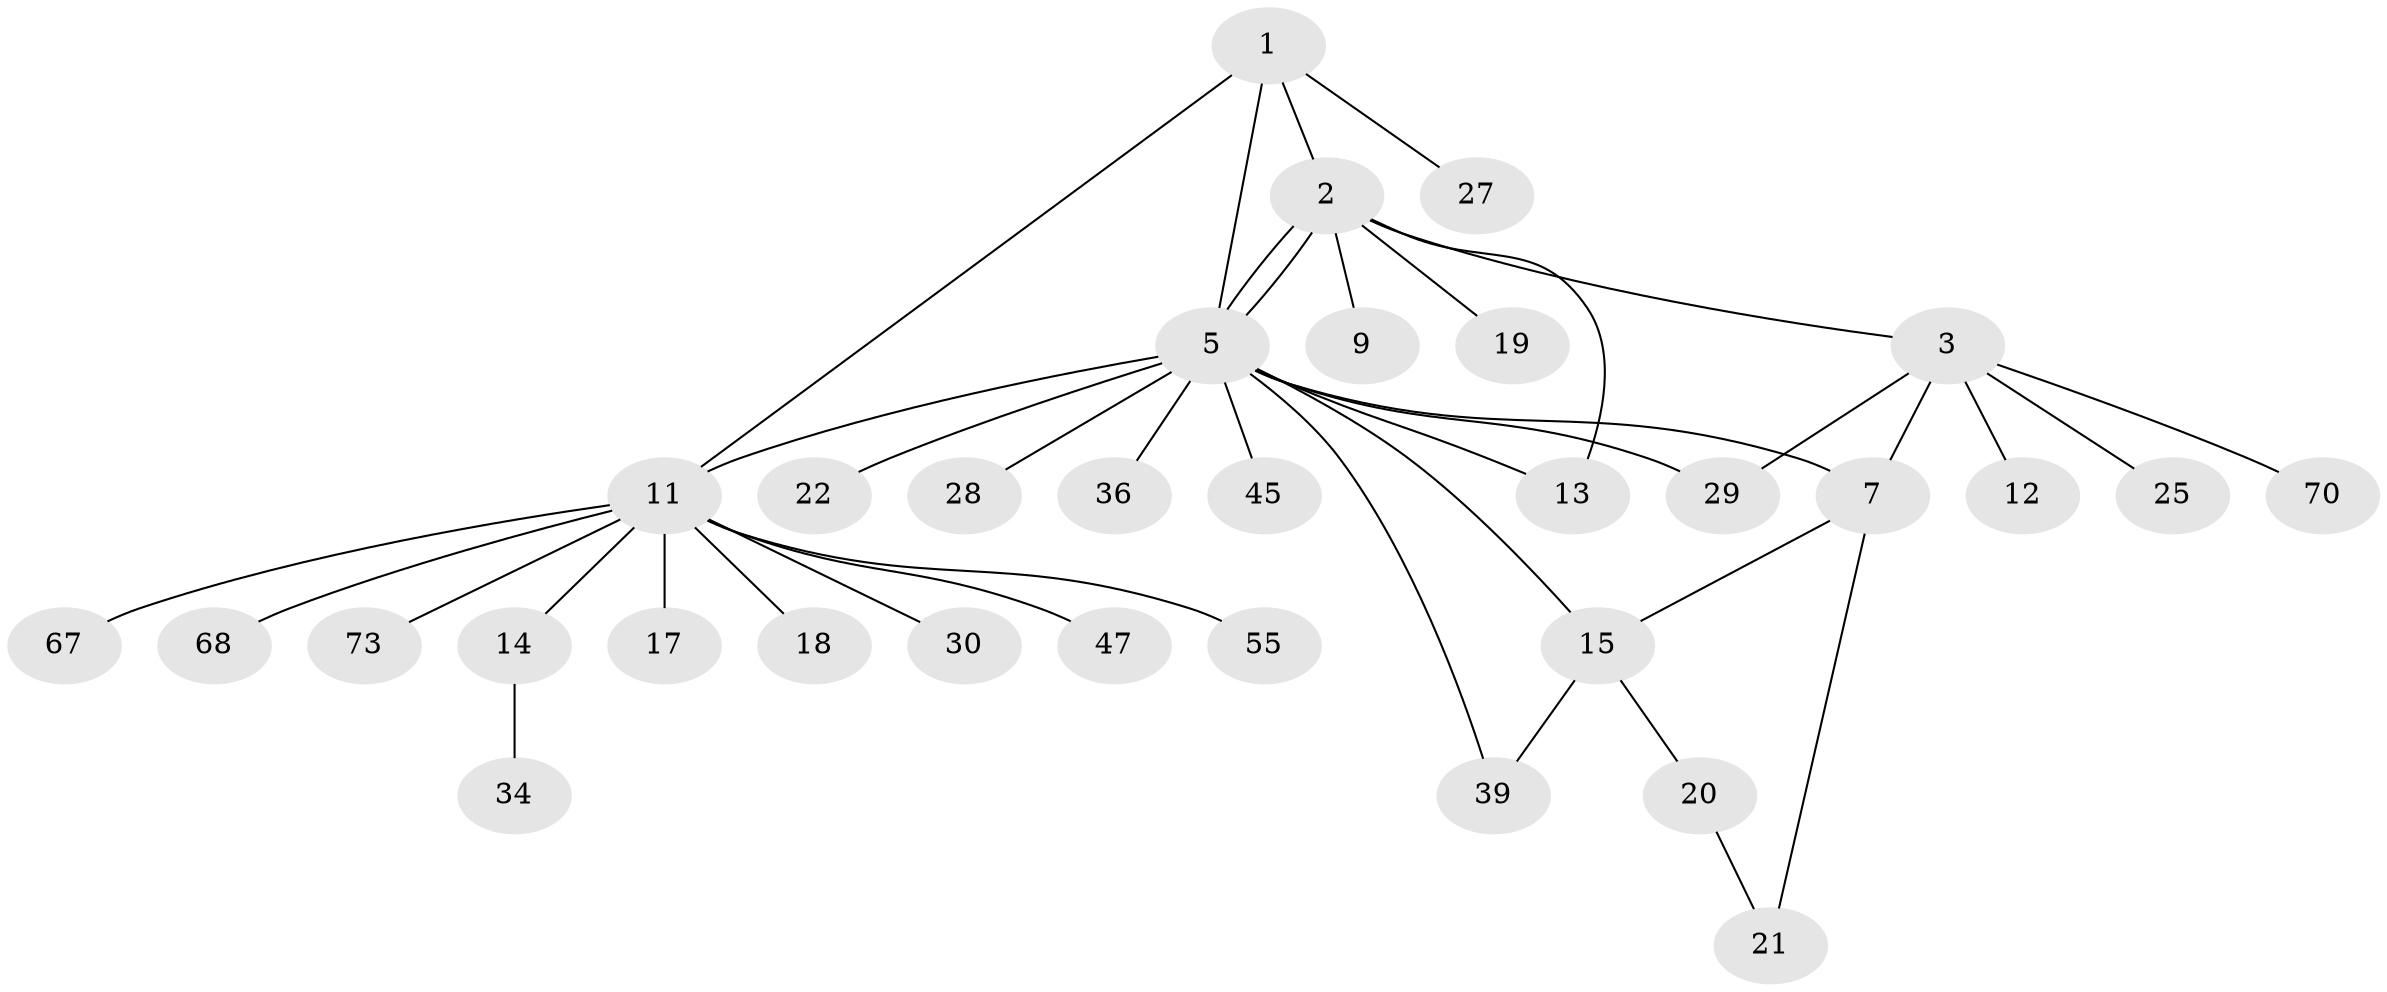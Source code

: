 // original degree distribution, {6: 0.0125, 14: 0.025, 7: 0.025, 2: 0.1625, 3: 0.1125, 4: 0.0625, 1: 0.575, 12: 0.0125, 5: 0.0125}
// Generated by graph-tools (version 1.1) at 2025/18/03/04/25 18:18:08]
// undirected, 32 vertices, 40 edges
graph export_dot {
graph [start="1"]
  node [color=gray90,style=filled];
  1 [super="+40+52"];
  2 [super="+26+63+69+72+77+79"];
  3 [super="+6+4+64+43+37"];
  5 [super="+10+49+78+35+33"];
  7 [super="+8+24+31"];
  9;
  11 [super="+42+38"];
  12 [super="+62+32"];
  13;
  14 [super="+46"];
  15 [super="+54+44"];
  17 [super="+66"];
  18;
  19;
  20;
  21 [super="+48"];
  22;
  25;
  27;
  28;
  29 [super="+57"];
  30;
  34;
  36;
  39;
  45;
  47;
  55 [super="+56"];
  67;
  68 [super="+71"];
  70;
  73;
  1 -- 2;
  1 -- 11;
  1 -- 27;
  1 -- 5;
  2 -- 3;
  2 -- 5 [weight=2];
  2 -- 5;
  2 -- 9;
  2 -- 13;
  2 -- 19;
  3 -- 25;
  3 -- 29;
  3 -- 70;
  3 -- 7;
  3 -- 12;
  5 -- 36;
  5 -- 7;
  5 -- 39;
  5 -- 11 [weight=2];
  5 -- 13;
  5 -- 45;
  5 -- 15;
  5 -- 22;
  5 -- 28;
  5 -- 29;
  7 -- 15;
  7 -- 21;
  11 -- 14;
  11 -- 17;
  11 -- 18;
  11 -- 30;
  11 -- 47;
  11 -- 55;
  11 -- 67;
  11 -- 68 [weight=2];
  11 -- 73;
  14 -- 34;
  15 -- 20;
  15 -- 39;
  20 -- 21;
}

